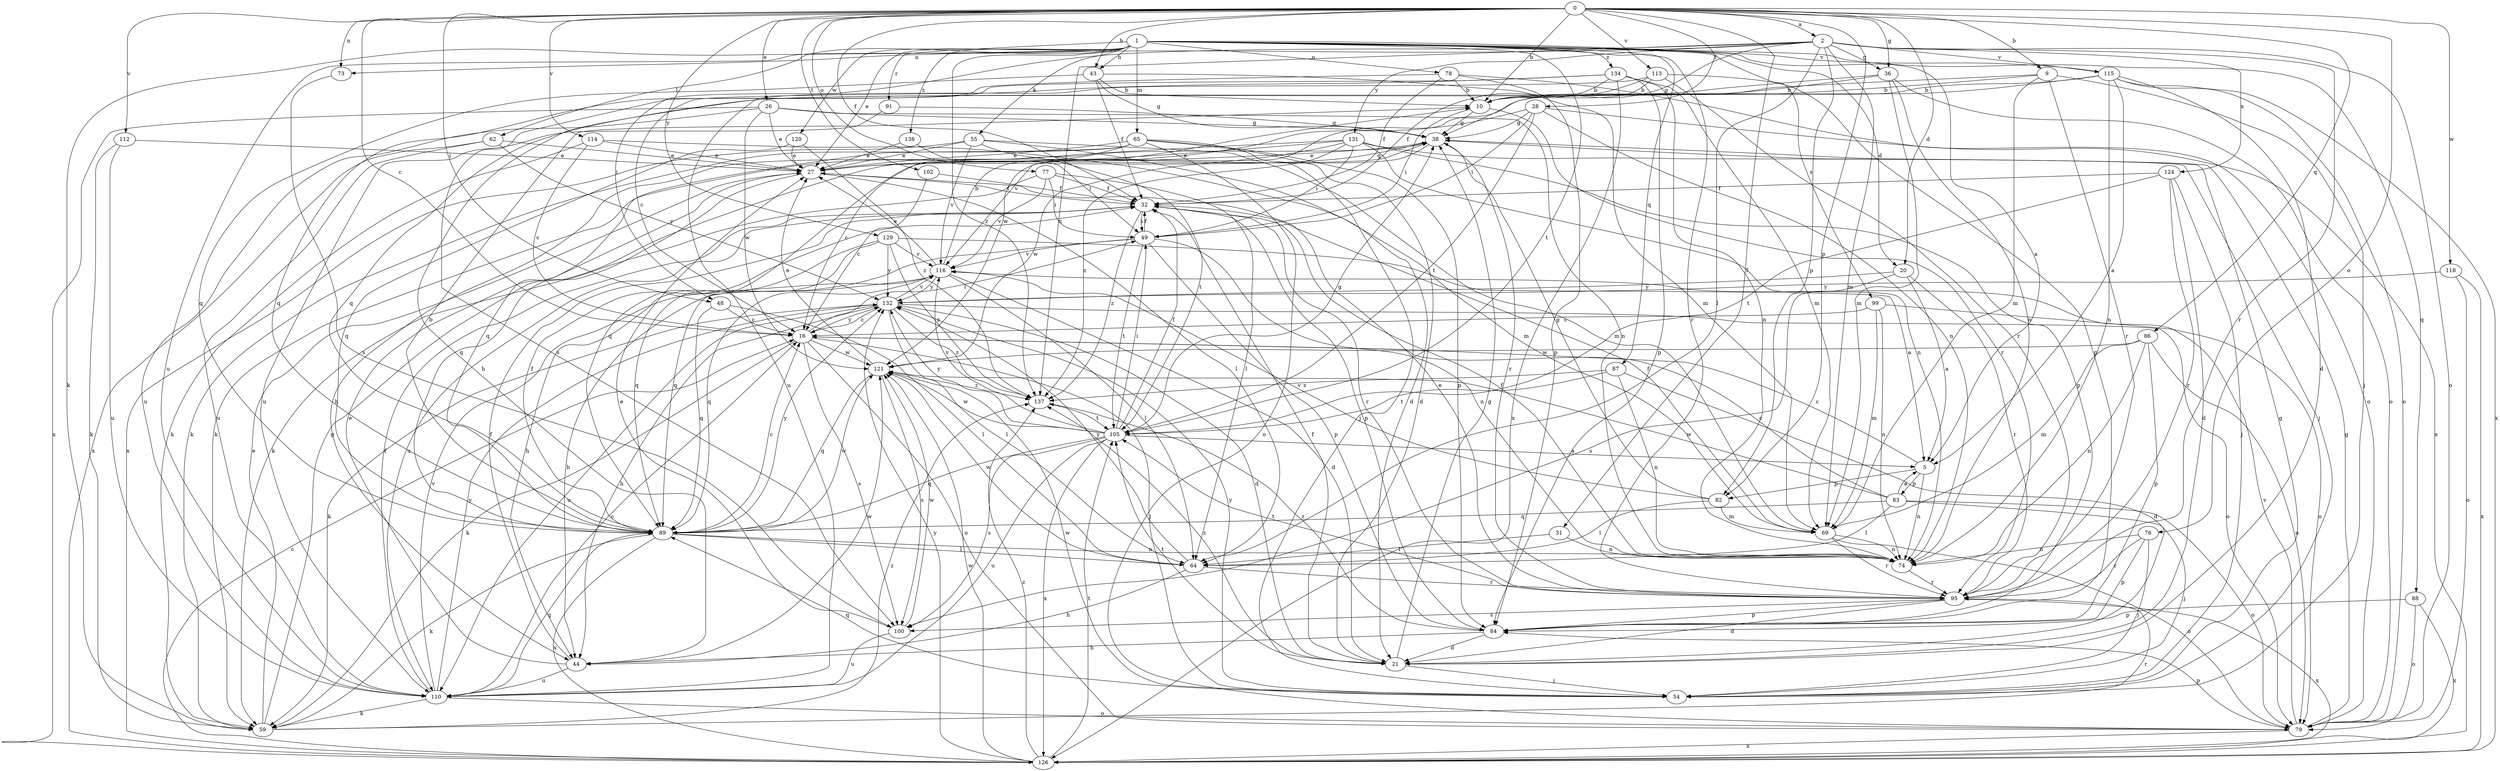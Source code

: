 strict digraph  {
0;
1;
2;
5;
9;
10;
16;
20;
21;
26;
27;
28;
31;
32;
36;
38;
43;
44;
48;
49;
54;
55;
59;
62;
64;
65;
69;
73;
74;
76;
77;
78;
79;
82;
83;
84;
86;
87;
88;
89;
91;
95;
99;
100;
102;
105;
110;
112;
113;
114;
115;
116;
118;
120;
121;
124;
126;
129;
131;
132;
134;
136;
137;
0 -> 2  [label=a];
0 -> 9  [label=b];
0 -> 10  [label=b];
0 -> 16  [label=c];
0 -> 20  [label=d];
0 -> 26  [label=e];
0 -> 28  [label=f];
0 -> 31  [label=f];
0 -> 32  [label=f];
0 -> 36  [label=g];
0 -> 43  [label=h];
0 -> 48  [label=i];
0 -> 73  [label=n];
0 -> 76  [label=o];
0 -> 77  [label=o];
0 -> 82  [label=p];
0 -> 86  [label=q];
0 -> 102  [label=t];
0 -> 112  [label=v];
0 -> 113  [label=v];
0 -> 114  [label=v];
0 -> 118  [label=w];
0 -> 129  [label=y];
1 -> 5  [label=a];
1 -> 20  [label=d];
1 -> 27  [label=e];
1 -> 43  [label=h];
1 -> 55  [label=k];
1 -> 59  [label=k];
1 -> 62  [label=l];
1 -> 65  [label=m];
1 -> 78  [label=o];
1 -> 87  [label=q];
1 -> 88  [label=q];
1 -> 91  [label=r];
1 -> 95  [label=r];
1 -> 99  [label=s];
1 -> 105  [label=t];
1 -> 110  [label=u];
1 -> 115  [label=v];
1 -> 120  [label=w];
1 -> 134  [label=z];
1 -> 136  [label=z];
1 -> 137  [label=z];
2 -> 36  [label=g];
2 -> 38  [label=g];
2 -> 48  [label=i];
2 -> 64  [label=l];
2 -> 69  [label=m];
2 -> 73  [label=n];
2 -> 79  [label=o];
2 -> 82  [label=p];
2 -> 95  [label=r];
2 -> 115  [label=v];
2 -> 124  [label=x];
2 -> 131  [label=y];
2 -> 137  [label=z];
5 -> 16  [label=c];
5 -> 74  [label=n];
5 -> 82  [label=p];
5 -> 83  [label=p];
9 -> 10  [label=b];
9 -> 54  [label=j];
9 -> 69  [label=m];
9 -> 89  [label=q];
9 -> 95  [label=r];
10 -> 38  [label=g];
10 -> 49  [label=i];
10 -> 95  [label=r];
16 -> 49  [label=i];
16 -> 54  [label=j];
16 -> 59  [label=k];
16 -> 79  [label=o];
16 -> 100  [label=s];
16 -> 121  [label=w];
16 -> 132  [label=y];
20 -> 5  [label=a];
20 -> 95  [label=r];
20 -> 100  [label=s];
20 -> 132  [label=y];
21 -> 32  [label=f];
21 -> 38  [label=g];
21 -> 54  [label=j];
21 -> 105  [label=t];
21 -> 137  [label=z];
26 -> 27  [label=e];
26 -> 38  [label=g];
26 -> 74  [label=n];
26 -> 110  [label=u];
26 -> 121  [label=w];
26 -> 126  [label=x];
27 -> 32  [label=f];
27 -> 38  [label=g];
27 -> 64  [label=l];
27 -> 89  [label=q];
28 -> 38  [label=g];
28 -> 49  [label=i];
28 -> 74  [label=n];
28 -> 105  [label=t];
28 -> 116  [label=v];
28 -> 126  [label=x];
31 -> 64  [label=l];
31 -> 74  [label=n];
32 -> 49  [label=i];
32 -> 84  [label=p];
32 -> 95  [label=r];
32 -> 110  [label=u];
32 -> 137  [label=z];
36 -> 10  [label=b];
36 -> 44  [label=h];
36 -> 69  [label=m];
36 -> 74  [label=n];
36 -> 79  [label=o];
38 -> 27  [label=e];
38 -> 59  [label=k];
38 -> 89  [label=q];
38 -> 95  [label=r];
43 -> 10  [label=b];
43 -> 32  [label=f];
43 -> 38  [label=g];
43 -> 69  [label=m];
43 -> 89  [label=q];
44 -> 27  [label=e];
44 -> 32  [label=f];
44 -> 110  [label=u];
44 -> 121  [label=w];
48 -> 16  [label=c];
48 -> 64  [label=l];
48 -> 89  [label=q];
49 -> 32  [label=f];
49 -> 74  [label=n];
49 -> 84  [label=p];
49 -> 89  [label=q];
49 -> 105  [label=t];
49 -> 116  [label=v];
54 -> 38  [label=g];
54 -> 89  [label=q];
54 -> 121  [label=w];
54 -> 132  [label=y];
55 -> 21  [label=d];
55 -> 27  [label=e];
55 -> 69  [label=m];
55 -> 105  [label=t];
55 -> 116  [label=v];
55 -> 126  [label=x];
59 -> 27  [label=e];
59 -> 38  [label=g];
59 -> 95  [label=r];
59 -> 137  [label=z];
62 -> 27  [label=e];
62 -> 110  [label=u];
62 -> 126  [label=x];
62 -> 132  [label=y];
64 -> 44  [label=h];
64 -> 95  [label=r];
64 -> 121  [label=w];
64 -> 132  [label=y];
65 -> 16  [label=c];
65 -> 21  [label=d];
65 -> 27  [label=e];
65 -> 54  [label=j];
65 -> 59  [label=k];
65 -> 79  [label=o];
65 -> 84  [label=p];
65 -> 89  [label=q];
69 -> 32  [label=f];
69 -> 74  [label=n];
69 -> 79  [label=o];
69 -> 95  [label=r];
73 -> 100  [label=s];
74 -> 32  [label=f];
74 -> 95  [label=r];
76 -> 54  [label=j];
76 -> 74  [label=n];
76 -> 84  [label=p];
76 -> 95  [label=r];
77 -> 32  [label=f];
77 -> 49  [label=i];
77 -> 59  [label=k];
77 -> 64  [label=l];
77 -> 116  [label=v];
78 -> 10  [label=b];
78 -> 32  [label=f];
78 -> 79  [label=o];
78 -> 84  [label=p];
78 -> 89  [label=q];
79 -> 38  [label=g];
79 -> 84  [label=p];
79 -> 116  [label=v];
79 -> 126  [label=x];
82 -> 38  [label=g];
82 -> 64  [label=l];
82 -> 69  [label=m];
82 -> 116  [label=v];
83 -> 5  [label=a];
83 -> 16  [label=c];
83 -> 54  [label=j];
83 -> 64  [label=l];
83 -> 79  [label=o];
83 -> 89  [label=q];
83 -> 121  [label=w];
84 -> 21  [label=d];
84 -> 44  [label=h];
84 -> 137  [label=z];
86 -> 69  [label=m];
86 -> 74  [label=n];
86 -> 79  [label=o];
86 -> 84  [label=p];
86 -> 121  [label=w];
87 -> 21  [label=d];
87 -> 74  [label=n];
87 -> 105  [label=t];
87 -> 137  [label=z];
88 -> 79  [label=o];
88 -> 84  [label=p];
88 -> 126  [label=x];
89 -> 10  [label=b];
89 -> 16  [label=c];
89 -> 32  [label=f];
89 -> 59  [label=k];
89 -> 64  [label=l];
89 -> 74  [label=n];
89 -> 121  [label=w];
89 -> 126  [label=x];
89 -> 132  [label=y];
91 -> 38  [label=g];
91 -> 110  [label=u];
95 -> 21  [label=d];
95 -> 27  [label=e];
95 -> 84  [label=p];
95 -> 100  [label=s];
95 -> 105  [label=t];
95 -> 126  [label=x];
99 -> 16  [label=c];
99 -> 69  [label=m];
99 -> 74  [label=n];
99 -> 79  [label=o];
100 -> 27  [label=e];
100 -> 110  [label=u];
100 -> 121  [label=w];
102 -> 16  [label=c];
102 -> 32  [label=f];
105 -> 5  [label=a];
105 -> 32  [label=f];
105 -> 38  [label=g];
105 -> 49  [label=i];
105 -> 89  [label=q];
105 -> 100  [label=s];
105 -> 110  [label=u];
105 -> 116  [label=v];
105 -> 121  [label=w];
105 -> 126  [label=x];
105 -> 132  [label=y];
110 -> 16  [label=c];
110 -> 32  [label=f];
110 -> 59  [label=k];
110 -> 79  [label=o];
110 -> 89  [label=q];
110 -> 116  [label=v];
110 -> 132  [label=y];
112 -> 27  [label=e];
112 -> 59  [label=k];
112 -> 110  [label=u];
113 -> 10  [label=b];
113 -> 32  [label=f];
113 -> 84  [label=p];
113 -> 95  [label=r];
113 -> 110  [label=u];
114 -> 16  [label=c];
114 -> 27  [label=e];
114 -> 59  [label=k];
114 -> 69  [label=m];
115 -> 5  [label=a];
115 -> 10  [label=b];
115 -> 21  [label=d];
115 -> 74  [label=n];
115 -> 79  [label=o];
115 -> 121  [label=w];
115 -> 126  [label=x];
116 -> 10  [label=b];
116 -> 21  [label=d];
116 -> 27  [label=e];
116 -> 44  [label=h];
116 -> 64  [label=l];
116 -> 89  [label=q];
116 -> 132  [label=y];
118 -> 79  [label=o];
118 -> 126  [label=x];
118 -> 132  [label=y];
120 -> 27  [label=e];
120 -> 89  [label=q];
120 -> 137  [label=z];
121 -> 27  [label=e];
121 -> 89  [label=q];
121 -> 100  [label=s];
121 -> 137  [label=z];
124 -> 21  [label=d];
124 -> 32  [label=f];
124 -> 54  [label=j];
124 -> 95  [label=r];
124 -> 105  [label=t];
126 -> 16  [label=c];
126 -> 105  [label=t];
126 -> 121  [label=w];
126 -> 132  [label=y];
126 -> 137  [label=z];
129 -> 5  [label=a];
129 -> 44  [label=h];
129 -> 89  [label=q];
129 -> 116  [label=v];
129 -> 132  [label=y];
129 -> 137  [label=z];
131 -> 27  [label=e];
131 -> 44  [label=h];
131 -> 49  [label=i];
131 -> 54  [label=j];
131 -> 74  [label=n];
131 -> 84  [label=p];
131 -> 121  [label=w];
131 -> 137  [label=z];
132 -> 16  [label=c];
132 -> 21  [label=d];
132 -> 44  [label=h];
132 -> 59  [label=k];
132 -> 64  [label=l];
132 -> 79  [label=o];
132 -> 110  [label=u];
132 -> 116  [label=v];
132 -> 137  [label=z];
134 -> 10  [label=b];
134 -> 16  [label=c];
134 -> 69  [label=m];
134 -> 74  [label=n];
134 -> 84  [label=p];
134 -> 100  [label=s];
134 -> 126  [label=x];
136 -> 27  [label=e];
136 -> 49  [label=i];
137 -> 105  [label=t];
}
